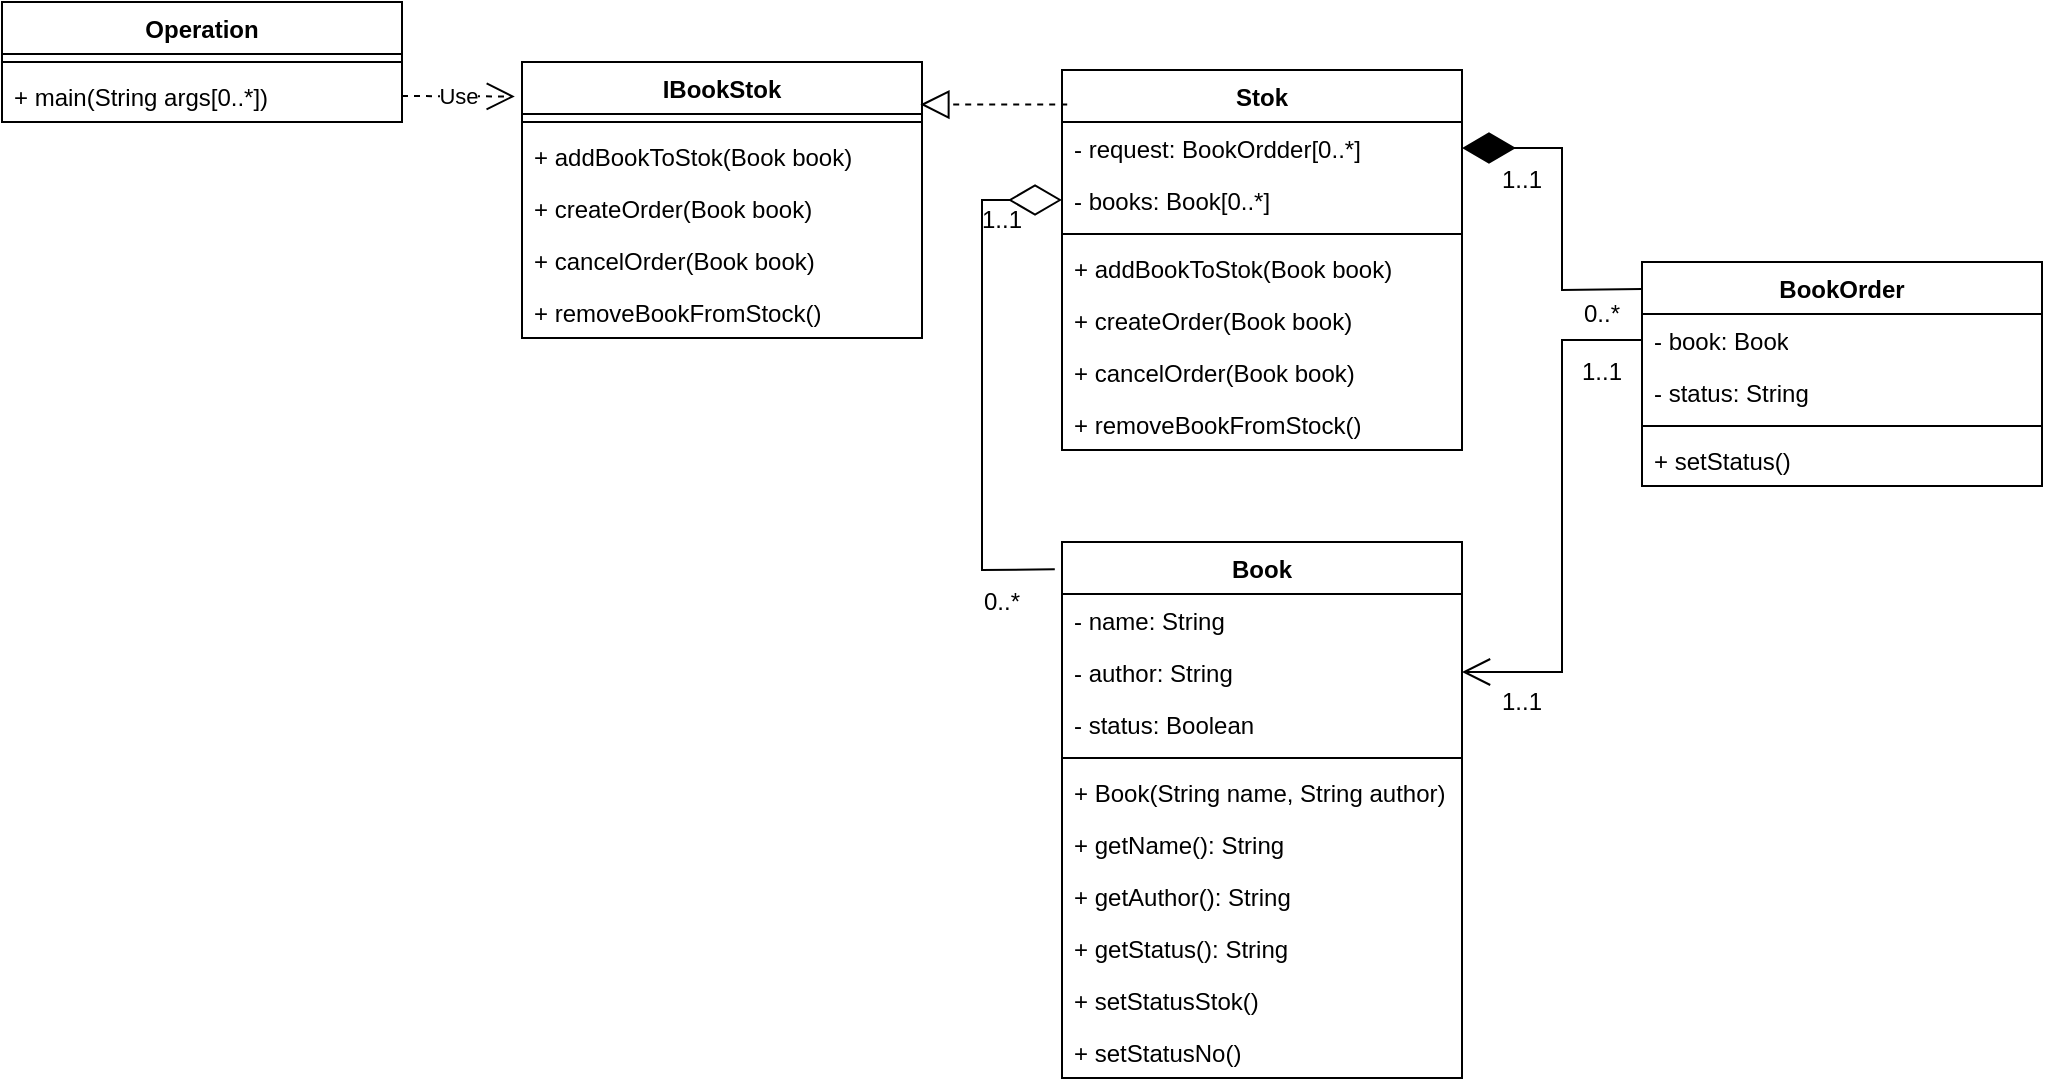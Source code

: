 <mxfile version="28.2.7">
  <diagram name="Страница — 1" id="8uhFCmAAo67mMuD-I7mb">
    <mxGraphModel dx="1042" dy="722" grid="1" gridSize="10" guides="1" tooltips="1" connect="1" arrows="1" fold="1" page="1" pageScale="1" pageWidth="827" pageHeight="1169" math="0" shadow="0">
      <root>
        <mxCell id="0" />
        <mxCell id="1" parent="0" />
        <mxCell id="mGDAkDTFXjeBnKB9ZA0u-1" value="Book" style="swimlane;fontStyle=1;align=center;verticalAlign=top;childLayout=stackLayout;horizontal=1;startSize=26;horizontalStack=0;resizeParent=1;resizeParentMax=0;resizeLast=0;collapsible=1;marginBottom=0;whiteSpace=wrap;html=1;" parent="1" vertex="1">
          <mxGeometry x="560" y="680" width="200" height="268" as="geometry" />
        </mxCell>
        <mxCell id="mGDAkDTFXjeBnKB9ZA0u-2" value="- name: String" style="text;strokeColor=none;fillColor=none;align=left;verticalAlign=top;spacingLeft=4;spacingRight=4;overflow=hidden;rotatable=0;points=[[0,0.5],[1,0.5]];portConstraint=eastwest;whiteSpace=wrap;html=1;" parent="mGDAkDTFXjeBnKB9ZA0u-1" vertex="1">
          <mxGeometry y="26" width="200" height="26" as="geometry" />
        </mxCell>
        <mxCell id="mGDAkDTFXjeBnKB9ZA0u-5" value="- author: String" style="text;strokeColor=none;fillColor=none;align=left;verticalAlign=top;spacingLeft=4;spacingRight=4;overflow=hidden;rotatable=0;points=[[0,0.5],[1,0.5]];portConstraint=eastwest;whiteSpace=wrap;html=1;" parent="mGDAkDTFXjeBnKB9ZA0u-1" vertex="1">
          <mxGeometry y="52" width="200" height="26" as="geometry" />
        </mxCell>
        <mxCell id="mGDAkDTFXjeBnKB9ZA0u-6" value="- status: Boolean" style="text;strokeColor=none;fillColor=none;align=left;verticalAlign=top;spacingLeft=4;spacingRight=4;overflow=hidden;rotatable=0;points=[[0,0.5],[1,0.5]];portConstraint=eastwest;whiteSpace=wrap;html=1;" parent="mGDAkDTFXjeBnKB9ZA0u-1" vertex="1">
          <mxGeometry y="78" width="200" height="26" as="geometry" />
        </mxCell>
        <mxCell id="mGDAkDTFXjeBnKB9ZA0u-3" value="" style="line;strokeWidth=1;fillColor=none;align=left;verticalAlign=middle;spacingTop=-1;spacingLeft=3;spacingRight=3;rotatable=0;labelPosition=right;points=[];portConstraint=eastwest;strokeColor=inherit;" parent="mGDAkDTFXjeBnKB9ZA0u-1" vertex="1">
          <mxGeometry y="104" width="200" height="8" as="geometry" />
        </mxCell>
        <mxCell id="sZu29sETGA5WRJcQWxjH-37" value="+ Book(String name, String author)" style="text;strokeColor=none;fillColor=none;align=left;verticalAlign=top;spacingLeft=4;spacingRight=4;overflow=hidden;rotatable=0;points=[[0,0.5],[1,0.5]];portConstraint=eastwest;whiteSpace=wrap;html=1;" parent="mGDAkDTFXjeBnKB9ZA0u-1" vertex="1">
          <mxGeometry y="112" width="200" height="26" as="geometry" />
        </mxCell>
        <mxCell id="mGDAkDTFXjeBnKB9ZA0u-4" value="+ getName(): String" style="text;strokeColor=none;fillColor=none;align=left;verticalAlign=top;spacingLeft=4;spacingRight=4;overflow=hidden;rotatable=0;points=[[0,0.5],[1,0.5]];portConstraint=eastwest;whiteSpace=wrap;html=1;" parent="mGDAkDTFXjeBnKB9ZA0u-1" vertex="1">
          <mxGeometry y="138" width="200" height="26" as="geometry" />
        </mxCell>
        <mxCell id="mGDAkDTFXjeBnKB9ZA0u-7" value="+ getAuthor(): String" style="text;strokeColor=none;fillColor=none;align=left;verticalAlign=top;spacingLeft=4;spacingRight=4;overflow=hidden;rotatable=0;points=[[0,0.5],[1,0.5]];portConstraint=eastwest;whiteSpace=wrap;html=1;" parent="mGDAkDTFXjeBnKB9ZA0u-1" vertex="1">
          <mxGeometry y="164" width="200" height="26" as="geometry" />
        </mxCell>
        <mxCell id="mGDAkDTFXjeBnKB9ZA0u-9" value="+ getStatus(): String" style="text;strokeColor=none;fillColor=none;align=left;verticalAlign=top;spacingLeft=4;spacingRight=4;overflow=hidden;rotatable=0;points=[[0,0.5],[1,0.5]];portConstraint=eastwest;whiteSpace=wrap;html=1;" parent="mGDAkDTFXjeBnKB9ZA0u-1" vertex="1">
          <mxGeometry y="190" width="200" height="26" as="geometry" />
        </mxCell>
        <mxCell id="mGDAkDTFXjeBnKB9ZA0u-10" value="+ setStatusStok()" style="text;strokeColor=none;fillColor=none;align=left;verticalAlign=top;spacingLeft=4;spacingRight=4;overflow=hidden;rotatable=0;points=[[0,0.5],[1,0.5]];portConstraint=eastwest;whiteSpace=wrap;html=1;" parent="mGDAkDTFXjeBnKB9ZA0u-1" vertex="1">
          <mxGeometry y="216" width="200" height="26" as="geometry" />
        </mxCell>
        <mxCell id="mGDAkDTFXjeBnKB9ZA0u-11" value="+ setStatusNo()" style="text;strokeColor=none;fillColor=none;align=left;verticalAlign=top;spacingLeft=4;spacingRight=4;overflow=hidden;rotatable=0;points=[[0,0.5],[1,0.5]];portConstraint=eastwest;whiteSpace=wrap;html=1;" parent="mGDAkDTFXjeBnKB9ZA0u-1" vertex="1">
          <mxGeometry y="242" width="200" height="26" as="geometry" />
        </mxCell>
        <mxCell id="mGDAkDTFXjeBnKB9ZA0u-22" value="BookOrder" style="swimlane;fontStyle=1;align=center;verticalAlign=top;childLayout=stackLayout;horizontal=1;startSize=26;horizontalStack=0;resizeParent=1;resizeParentMax=0;resizeLast=0;collapsible=1;marginBottom=0;whiteSpace=wrap;html=1;" parent="1" vertex="1">
          <mxGeometry x="850" y="540" width="200" height="112" as="geometry" />
        </mxCell>
        <mxCell id="mGDAkDTFXjeBnKB9ZA0u-23" value="- book: Book" style="text;strokeColor=none;fillColor=none;align=left;verticalAlign=top;spacingLeft=4;spacingRight=4;overflow=hidden;rotatable=0;points=[[0,0.5],[1,0.5]];portConstraint=eastwest;whiteSpace=wrap;html=1;" parent="mGDAkDTFXjeBnKB9ZA0u-22" vertex="1">
          <mxGeometry y="26" width="200" height="26" as="geometry" />
        </mxCell>
        <mxCell id="mGDAkDTFXjeBnKB9ZA0u-24" value="- status: String" style="text;strokeColor=none;fillColor=none;align=left;verticalAlign=top;spacingLeft=4;spacingRight=4;overflow=hidden;rotatable=0;points=[[0,0.5],[1,0.5]];portConstraint=eastwest;whiteSpace=wrap;html=1;" parent="mGDAkDTFXjeBnKB9ZA0u-22" vertex="1">
          <mxGeometry y="52" width="200" height="26" as="geometry" />
        </mxCell>
        <mxCell id="mGDAkDTFXjeBnKB9ZA0u-25" value="" style="line;strokeWidth=1;fillColor=none;align=left;verticalAlign=middle;spacingTop=-1;spacingLeft=3;spacingRight=3;rotatable=0;labelPosition=right;points=[];portConstraint=eastwest;strokeColor=inherit;" parent="mGDAkDTFXjeBnKB9ZA0u-22" vertex="1">
          <mxGeometry y="78" width="200" height="8" as="geometry" />
        </mxCell>
        <mxCell id="mGDAkDTFXjeBnKB9ZA0u-26" value="+ setStatus()" style="text;strokeColor=none;fillColor=none;align=left;verticalAlign=top;spacingLeft=4;spacingRight=4;overflow=hidden;rotatable=0;points=[[0,0.5],[1,0.5]];portConstraint=eastwest;whiteSpace=wrap;html=1;" parent="mGDAkDTFXjeBnKB9ZA0u-22" vertex="1">
          <mxGeometry y="86" width="200" height="26" as="geometry" />
        </mxCell>
        <mxCell id="mGDAkDTFXjeBnKB9ZA0u-32" value="" style="endArrow=open;endFill=1;endSize=12;html=1;rounded=0;entryX=1;entryY=0.5;entryDx=0;entryDy=0;exitX=0;exitY=0.5;exitDx=0;exitDy=0;" parent="1" source="mGDAkDTFXjeBnKB9ZA0u-23" target="mGDAkDTFXjeBnKB9ZA0u-5" edge="1">
          <mxGeometry width="160" relative="1" as="geometry">
            <mxPoint x="350" y="260" as="sourcePoint" />
            <mxPoint x="510" y="260" as="targetPoint" />
            <Array as="points">
              <mxPoint x="810" y="579" />
              <mxPoint x="810" y="745" />
            </Array>
          </mxGeometry>
        </mxCell>
        <mxCell id="sZu29sETGA5WRJcQWxjH-1" value="Stok" style="swimlane;fontStyle=1;align=center;verticalAlign=top;childLayout=stackLayout;horizontal=1;startSize=26;horizontalStack=0;resizeParent=1;resizeParentMax=0;resizeLast=0;collapsible=1;marginBottom=0;whiteSpace=wrap;html=1;" parent="1" vertex="1">
          <mxGeometry x="560" y="444" width="200" height="190" as="geometry" />
        </mxCell>
        <mxCell id="sZu29sETGA5WRJcQWxjH-3" value="- request: BookOrdder[0..*]" style="text;strokeColor=none;fillColor=none;align=left;verticalAlign=top;spacingLeft=4;spacingRight=4;overflow=hidden;rotatable=0;points=[[0,0.5],[1,0.5]];portConstraint=eastwest;whiteSpace=wrap;html=1;" parent="sZu29sETGA5WRJcQWxjH-1" vertex="1">
          <mxGeometry y="26" width="200" height="26" as="geometry" />
        </mxCell>
        <mxCell id="sZu29sETGA5WRJcQWxjH-2" value="- books: Book[0..*]" style="text;strokeColor=none;fillColor=none;align=left;verticalAlign=top;spacingLeft=4;spacingRight=4;overflow=hidden;rotatable=0;points=[[0,0.5],[1,0.5]];portConstraint=eastwest;whiteSpace=wrap;html=1;" parent="sZu29sETGA5WRJcQWxjH-1" vertex="1">
          <mxGeometry y="52" width="200" height="26" as="geometry" />
        </mxCell>
        <mxCell id="sZu29sETGA5WRJcQWxjH-5" value="" style="line;strokeWidth=1;fillColor=none;align=left;verticalAlign=middle;spacingTop=-1;spacingLeft=3;spacingRight=3;rotatable=0;labelPosition=right;points=[];portConstraint=eastwest;strokeColor=inherit;" parent="sZu29sETGA5WRJcQWxjH-1" vertex="1">
          <mxGeometry y="78" width="200" height="8" as="geometry" />
        </mxCell>
        <mxCell id="sZu29sETGA5WRJcQWxjH-33" value="+ addBookToStok(Book book)" style="text;strokeColor=none;fillColor=none;align=left;verticalAlign=top;spacingLeft=4;spacingRight=4;overflow=hidden;rotatable=0;points=[[0,0.5],[1,0.5]];portConstraint=eastwest;whiteSpace=wrap;html=1;" parent="sZu29sETGA5WRJcQWxjH-1" vertex="1">
          <mxGeometry y="86" width="200" height="26" as="geometry" />
        </mxCell>
        <mxCell id="sZu29sETGA5WRJcQWxjH-34" value="+ createOrder(Book book)" style="text;strokeColor=none;fillColor=none;align=left;verticalAlign=top;spacingLeft=4;spacingRight=4;overflow=hidden;rotatable=0;points=[[0,0.5],[1,0.5]];portConstraint=eastwest;whiteSpace=wrap;html=1;" parent="sZu29sETGA5WRJcQWxjH-1" vertex="1">
          <mxGeometry y="112" width="200" height="26" as="geometry" />
        </mxCell>
        <mxCell id="sZu29sETGA5WRJcQWxjH-35" value="+ canсelOrder(Book book)" style="text;strokeColor=none;fillColor=none;align=left;verticalAlign=top;spacingLeft=4;spacingRight=4;overflow=hidden;rotatable=0;points=[[0,0.5],[1,0.5]];portConstraint=eastwest;whiteSpace=wrap;html=1;" parent="sZu29sETGA5WRJcQWxjH-1" vertex="1">
          <mxGeometry y="138" width="200" height="26" as="geometry" />
        </mxCell>
        <mxCell id="sZu29sETGA5WRJcQWxjH-9" value="+ removeBookFromStock()" style="text;strokeColor=none;fillColor=none;align=left;verticalAlign=top;spacingLeft=4;spacingRight=4;overflow=hidden;rotatable=0;points=[[0,0.5],[1,0.5]];portConstraint=eastwest;whiteSpace=wrap;html=1;" parent="sZu29sETGA5WRJcQWxjH-1" vertex="1">
          <mxGeometry y="164" width="200" height="26" as="geometry" />
        </mxCell>
        <mxCell id="sZu29sETGA5WRJcQWxjH-11" value="Operation" style="swimlane;fontStyle=1;align=center;verticalAlign=top;childLayout=stackLayout;horizontal=1;startSize=26;horizontalStack=0;resizeParent=1;resizeParentMax=0;resizeLast=0;collapsible=1;marginBottom=0;whiteSpace=wrap;html=1;" parent="1" vertex="1">
          <mxGeometry x="30" y="410" width="200" height="60" as="geometry" />
        </mxCell>
        <mxCell id="sZu29sETGA5WRJcQWxjH-15" value="" style="line;strokeWidth=1;fillColor=none;align=left;verticalAlign=middle;spacingTop=-1;spacingLeft=3;spacingRight=3;rotatable=0;labelPosition=right;points=[];portConstraint=eastwest;strokeColor=inherit;" parent="sZu29sETGA5WRJcQWxjH-11" vertex="1">
          <mxGeometry y="26" width="200" height="8" as="geometry" />
        </mxCell>
        <mxCell id="sZu29sETGA5WRJcQWxjH-20" value="+ main(String args[0..*])" style="text;strokeColor=none;fillColor=none;align=left;verticalAlign=top;spacingLeft=4;spacingRight=4;overflow=hidden;rotatable=0;points=[[0,0.5],[1,0.5]];portConstraint=eastwest;whiteSpace=wrap;html=1;" parent="sZu29sETGA5WRJcQWxjH-11" vertex="1">
          <mxGeometry y="34" width="200" height="26" as="geometry" />
        </mxCell>
        <mxCell id="sZu29sETGA5WRJcQWxjH-21" value="IBookStok" style="swimlane;fontStyle=1;align=center;verticalAlign=top;childLayout=stackLayout;horizontal=1;startSize=26;horizontalStack=0;resizeParent=1;resizeParentMax=0;resizeLast=0;collapsible=1;marginBottom=0;whiteSpace=wrap;html=1;" parent="1" vertex="1">
          <mxGeometry x="290" y="440" width="200" height="138" as="geometry" />
        </mxCell>
        <mxCell id="sZu29sETGA5WRJcQWxjH-25" value="" style="line;strokeWidth=1;fillColor=none;align=left;verticalAlign=middle;spacingTop=-1;spacingLeft=3;spacingRight=3;rotatable=0;labelPosition=right;points=[];portConstraint=eastwest;strokeColor=inherit;" parent="sZu29sETGA5WRJcQWxjH-21" vertex="1">
          <mxGeometry y="26" width="200" height="8" as="geometry" />
        </mxCell>
        <mxCell id="sZu29sETGA5WRJcQWxjH-26" value="+ addBookToStok(Book book)" style="text;strokeColor=none;fillColor=none;align=left;verticalAlign=top;spacingLeft=4;spacingRight=4;overflow=hidden;rotatable=0;points=[[0,0.5],[1,0.5]];portConstraint=eastwest;whiteSpace=wrap;html=1;" parent="sZu29sETGA5WRJcQWxjH-21" vertex="1">
          <mxGeometry y="34" width="200" height="26" as="geometry" />
        </mxCell>
        <mxCell id="sZu29sETGA5WRJcQWxjH-31" value="+ createOrder(Book book)" style="text;strokeColor=none;fillColor=none;align=left;verticalAlign=top;spacingLeft=4;spacingRight=4;overflow=hidden;rotatable=0;points=[[0,0.5],[1,0.5]];portConstraint=eastwest;whiteSpace=wrap;html=1;" parent="sZu29sETGA5WRJcQWxjH-21" vertex="1">
          <mxGeometry y="60" width="200" height="26" as="geometry" />
        </mxCell>
        <mxCell id="sZu29sETGA5WRJcQWxjH-32" value="+ canсelOrder(Book book)" style="text;strokeColor=none;fillColor=none;align=left;verticalAlign=top;spacingLeft=4;spacingRight=4;overflow=hidden;rotatable=0;points=[[0,0.5],[1,0.5]];portConstraint=eastwest;whiteSpace=wrap;html=1;" parent="sZu29sETGA5WRJcQWxjH-21" vertex="1">
          <mxGeometry y="86" width="200" height="26" as="geometry" />
        </mxCell>
        <mxCell id="c360GbSZa5y2suUtUUpf-1" value="+ removeBookFromStock()" style="text;strokeColor=none;fillColor=none;align=left;verticalAlign=top;spacingLeft=4;spacingRight=4;overflow=hidden;rotatable=0;points=[[0,0.5],[1,0.5]];portConstraint=eastwest;whiteSpace=wrap;html=1;" parent="sZu29sETGA5WRJcQWxjH-21" vertex="1">
          <mxGeometry y="112" width="200" height="26" as="geometry" />
        </mxCell>
        <mxCell id="sZu29sETGA5WRJcQWxjH-36" value="" style="endArrow=block;dashed=1;endFill=0;endSize=12;html=1;rounded=0;entryX=0.996;entryY=0.154;entryDx=0;entryDy=0;entryPerimeter=0;exitX=0.013;exitY=0.091;exitDx=0;exitDy=0;exitPerimeter=0;" parent="1" source="sZu29sETGA5WRJcQWxjH-1" target="sZu29sETGA5WRJcQWxjH-21" edge="1">
          <mxGeometry width="160" relative="1" as="geometry">
            <mxPoint x="450" y="640" as="sourcePoint" />
            <mxPoint x="610" y="640" as="targetPoint" />
          </mxGeometry>
        </mxCell>
        <mxCell id="sZu29sETGA5WRJcQWxjH-40" value="" style="endArrow=diamondThin;endFill=0;endSize=24;html=1;rounded=0;exitX=-0.018;exitY=0.051;exitDx=0;exitDy=0;exitPerimeter=0;entryX=0;entryY=0.5;entryDx=0;entryDy=0;" parent="1" source="mGDAkDTFXjeBnKB9ZA0u-1" target="sZu29sETGA5WRJcQWxjH-2" edge="1">
          <mxGeometry width="160" relative="1" as="geometry">
            <mxPoint x="550" y="330" as="sourcePoint" />
            <mxPoint x="550" y="540" as="targetPoint" />
            <Array as="points">
              <mxPoint x="520" y="694" />
              <mxPoint x="520" y="509" />
            </Array>
          </mxGeometry>
        </mxCell>
        <mxCell id="sZu29sETGA5WRJcQWxjH-41" value="Use" style="endArrow=open;endSize=12;dashed=1;html=1;rounded=0;exitX=1;exitY=0.5;exitDx=0;exitDy=0;entryX=-0.018;entryY=0.125;entryDx=0;entryDy=0;entryPerimeter=0;" parent="1" source="sZu29sETGA5WRJcQWxjH-20" target="sZu29sETGA5WRJcQWxjH-21" edge="1">
          <mxGeometry width="160" relative="1" as="geometry">
            <mxPoint x="170" y="570" as="sourcePoint" />
            <mxPoint x="330" y="570" as="targetPoint" />
          </mxGeometry>
        </mxCell>
        <mxCell id="sZu29sETGA5WRJcQWxjH-42" value="1..1" style="text;html=1;whiteSpace=wrap;strokeColor=none;fillColor=none;align=center;verticalAlign=middle;rounded=0;" parent="1" vertex="1">
          <mxGeometry x="760" y="489" width="60" height="20" as="geometry" />
        </mxCell>
        <mxCell id="sZu29sETGA5WRJcQWxjH-39" value="" style="endArrow=diamondThin;endFill=1;endSize=24;html=1;rounded=0;exitX=0;exitY=0.121;exitDx=0;exitDy=0;exitPerimeter=0;entryX=1;entryY=0.5;entryDx=0;entryDy=0;" parent="1" source="mGDAkDTFXjeBnKB9ZA0u-22" target="sZu29sETGA5WRJcQWxjH-3" edge="1">
          <mxGeometry width="160" relative="1" as="geometry">
            <mxPoint x="740" y="350" as="sourcePoint" />
            <mxPoint x="840" y="510" as="targetPoint" />
            <Array as="points">
              <mxPoint x="810" y="554" />
              <mxPoint x="810" y="483" />
            </Array>
          </mxGeometry>
        </mxCell>
        <mxCell id="sZu29sETGA5WRJcQWxjH-43" value="1..1" style="text;html=1;whiteSpace=wrap;strokeColor=none;fillColor=none;align=center;verticalAlign=middle;rounded=0;" parent="1" vertex="1">
          <mxGeometry x="500" y="509" width="60" height="20" as="geometry" />
        </mxCell>
        <mxCell id="sZu29sETGA5WRJcQWxjH-44" value="1..1" style="text;html=1;whiteSpace=wrap;strokeColor=none;fillColor=none;align=center;verticalAlign=middle;rounded=0;" parent="1" vertex="1">
          <mxGeometry x="800" y="585" width="60" height="20" as="geometry" />
        </mxCell>
        <mxCell id="sZu29sETGA5WRJcQWxjH-45" value="1..1" style="text;html=1;whiteSpace=wrap;strokeColor=none;fillColor=none;align=center;verticalAlign=middle;rounded=0;" parent="1" vertex="1">
          <mxGeometry x="760" y="750" width="60" height="20" as="geometry" />
        </mxCell>
        <mxCell id="sZu29sETGA5WRJcQWxjH-46" value="0..*" style="text;html=1;whiteSpace=wrap;strokeColor=none;fillColor=none;align=center;verticalAlign=middle;rounded=0;" parent="1" vertex="1">
          <mxGeometry x="800" y="556" width="60" height="20" as="geometry" />
        </mxCell>
        <mxCell id="sZu29sETGA5WRJcQWxjH-47" value="0..*" style="text;html=1;whiteSpace=wrap;strokeColor=none;fillColor=none;align=center;verticalAlign=middle;rounded=0;" parent="1" vertex="1">
          <mxGeometry x="500" y="700" width="60" height="20" as="geometry" />
        </mxCell>
      </root>
    </mxGraphModel>
  </diagram>
</mxfile>
